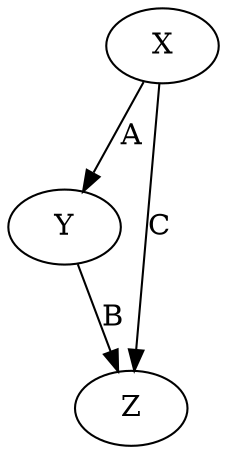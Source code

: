 strict digraph  {
X [x=0, y=1];
Y [x="-1", y=0];
Z [x=1, y=0];
X -> Y  [label=A];
X -> Z  [label=C];
Y -> Z  [label=B];
}
